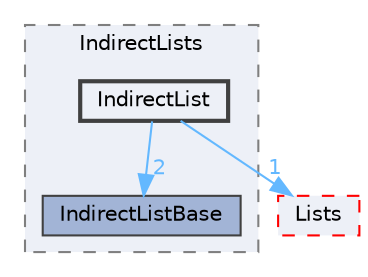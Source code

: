 digraph "src/OpenFOAM/containers/IndirectLists/IndirectList"
{
 // LATEX_PDF_SIZE
  bgcolor="transparent";
  edge [fontname=Helvetica,fontsize=10,labelfontname=Helvetica,labelfontsize=10];
  node [fontname=Helvetica,fontsize=10,shape=box,height=0.2,width=0.4];
  compound=true
  subgraph clusterdir_f1bdd3e1864452c4a43cb0467c28790d {
    graph [ bgcolor="#edf0f7", pencolor="grey50", label="IndirectLists", fontname=Helvetica,fontsize=10 style="filled,dashed", URL="dir_f1bdd3e1864452c4a43cb0467c28790d.html",tooltip=""]
  dir_b6d864aa83b143921cd56344048f098a [label="IndirectListBase", fillcolor="#a2b4d6", color="grey25", style="filled", URL="dir_b6d864aa83b143921cd56344048f098a.html",tooltip=""];
  dir_90ae45876fdee0962dcff621d9aeb41e [label="IndirectList", fillcolor="#edf0f7", color="grey25", style="filled,bold", URL="dir_90ae45876fdee0962dcff621d9aeb41e.html",tooltip=""];
  }
  dir_f87fe3b02e96c330e8a853ff310f1666 [label="Lists", fillcolor="#edf0f7", color="red", style="filled,dashed", URL="dir_f87fe3b02e96c330e8a853ff310f1666.html",tooltip=""];
  dir_90ae45876fdee0962dcff621d9aeb41e->dir_b6d864aa83b143921cd56344048f098a [headlabel="2", labeldistance=1.5 headhref="dir_001838_001839.html" href="dir_001838_001839.html" color="steelblue1" fontcolor="steelblue1"];
  dir_90ae45876fdee0962dcff621d9aeb41e->dir_f87fe3b02e96c330e8a853ff310f1666 [headlabel="1", labeldistance=1.5 headhref="dir_001838_002237.html" href="dir_001838_002237.html" color="steelblue1" fontcolor="steelblue1"];
}
